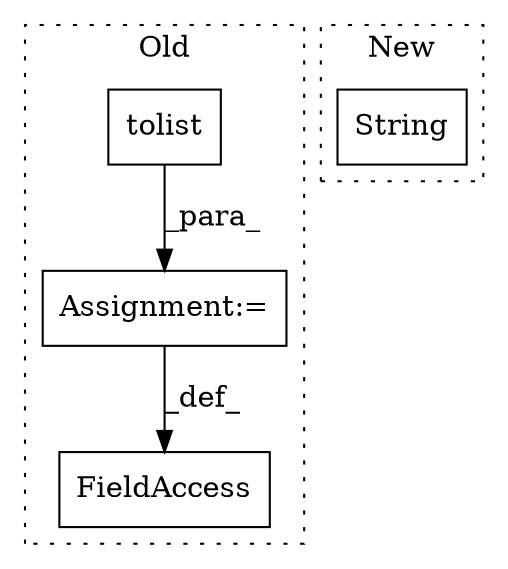 digraph G {
subgraph cluster0 {
1 [label="tolist" a="32" s="3950" l="8" shape="box"];
3 [label="FieldAccess" a="22" s="4035" l="19" shape="box"];
4 [label="Assignment:=" a="7" s="4054" l="1" shape="box"];
label = "Old";
style="dotted";
}
subgraph cluster1 {
2 [label="String" a="32" s="3875,3883" l="7,1" shape="box"];
label = "New";
style="dotted";
}
1 -> 4 [label="_para_"];
4 -> 3 [label="_def_"];
}